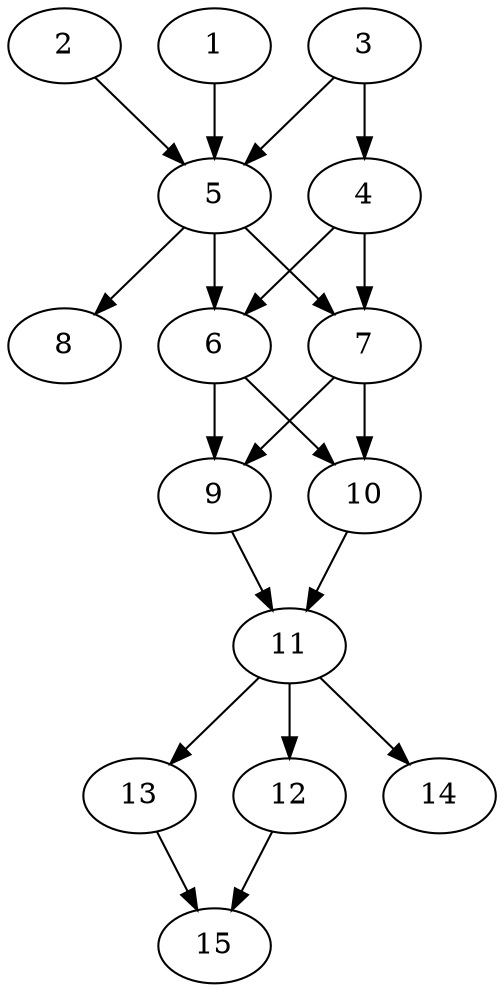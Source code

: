 // DAG automatically generated by daggen at Thu Oct  3 13:59:26 2019
// ./daggen --dot -n 15 --ccr 0.3 --fat 0.5 --regular 0.5 --density 0.7 --mindata 5242880 --maxdata 52428800 
digraph G {
  1 [size="172124160", alpha="0.07", expect_size="51637248"] 
  1 -> 5 [size ="51637248"]
  2 [size="74939733", alpha="0.09", expect_size="22481920"] 
  2 -> 5 [size ="22481920"]
  3 [size="31102293", alpha="0.12", expect_size="9330688"] 
  3 -> 4 [size ="9330688"]
  3 -> 5 [size ="9330688"]
  4 [size="50056533", alpha="0.01", expect_size="15016960"] 
  4 -> 6 [size ="15016960"]
  4 -> 7 [size ="15016960"]
  5 [size="78673920", alpha="0.12", expect_size="23602176"] 
  5 -> 6 [size ="23602176"]
  5 -> 7 [size ="23602176"]
  5 -> 8 [size ="23602176"]
  6 [size="35754667", alpha="0.04", expect_size="10726400"] 
  6 -> 9 [size ="10726400"]
  6 -> 10 [size ="10726400"]
  7 [size="96583680", alpha="0.15", expect_size="28975104"] 
  7 -> 9 [size ="28975104"]
  7 -> 10 [size ="28975104"]
  8 [size="142021973", alpha="0.11", expect_size="42606592"] 
  9 [size="100488533", alpha="0.05", expect_size="30146560"] 
  9 -> 11 [size ="30146560"]
  10 [size="168140800", alpha="0.19", expect_size="50442240"] 
  10 -> 11 [size ="50442240"]
  11 [size="115599360", alpha="0.01", expect_size="34679808"] 
  11 -> 12 [size ="34679808"]
  11 -> 13 [size ="34679808"]
  11 -> 14 [size ="34679808"]
  12 [size="174138027", alpha="0.13", expect_size="52241408"] 
  12 -> 15 [size ="52241408"]
  13 [size="90624000", alpha="0.10", expect_size="27187200"] 
  13 -> 15 [size ="27187200"]
  14 [size="29238613", alpha="0.02", expect_size="8771584"] 
  15 [size="36543147", alpha="0.10", expect_size="10962944"] 
}
